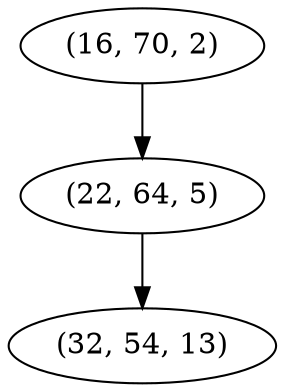 digraph tree {
    "(16, 70, 2)";
    "(22, 64, 5)";
    "(32, 54, 13)";
    "(16, 70, 2)" -> "(22, 64, 5)";
    "(22, 64, 5)" -> "(32, 54, 13)";
}
